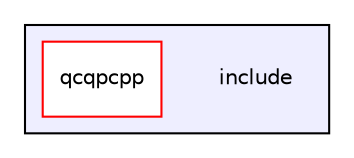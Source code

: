 digraph "include" {
  compound=true
  node [ fontsize="10", fontname="Helvetica"];
  edge [ labelfontsize="10", labelfontname="Helvetica"];
  subgraph clusterdir_9645aef16d6051dcc84f7d84e301a986 {
    graph [ bgcolor="#eeeeff", pencolor="black", label="" URL="dir_9645aef16d6051dcc84f7d84e301a986.html"];
    dir_9645aef16d6051dcc84f7d84e301a986 [shape=plaintext label="include"];
    dir_d45cdcab7aed55ceebc00a1bb83684e7 [shape=box label="qcqpcpp" color="red" fillcolor="white" style="filled" URL="dir_d45cdcab7aed55ceebc00a1bb83684e7.html"];
  }
}
